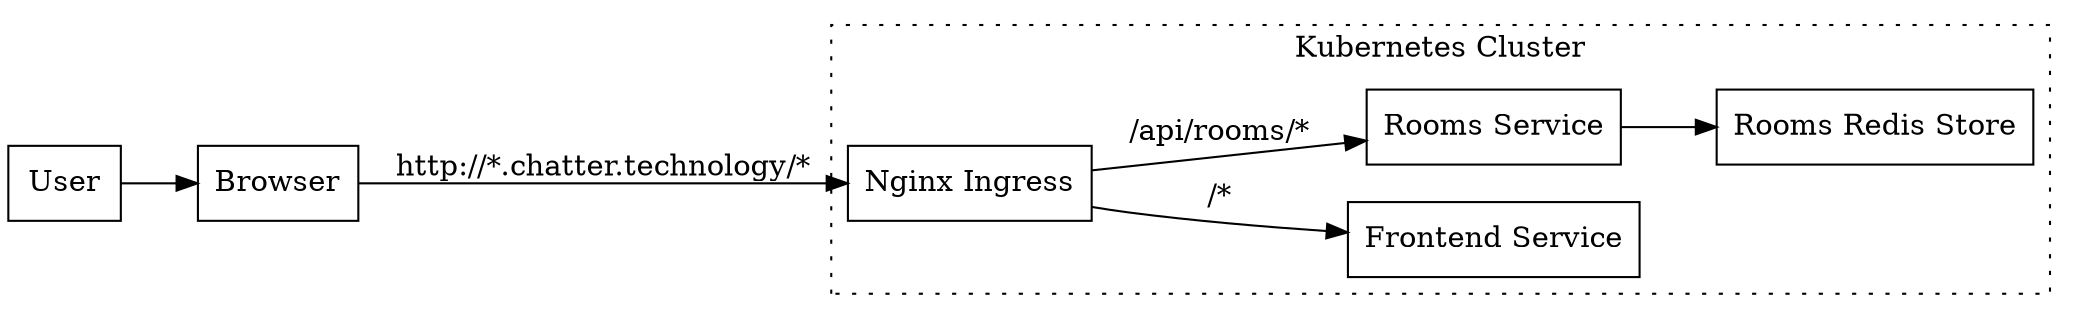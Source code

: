 digraph Architecture {
    node [shape=rectangle]
    rankdir = LR

    "User";
    "Browser";

    "User" -> "Browser";
    "Browser" -> "Nginx Ingress" [label="http://*.chatter.technology/*"];

    subgraph cluster_k8s {
        label = "Kubernetes Cluster";
        style = "dotted";

        "Nginx Ingress";
        "Frontend Service";
        "Rooms Service";
        "Rooms Redis Store";

        "Nginx Ingress" -> "Frontend Service" [label="/*"];
        "Nginx Ingress" -> "Rooms Service" [label="/api/rooms/*"];
        "Rooms Service" -> "Rooms Redis Store"
    }
}
